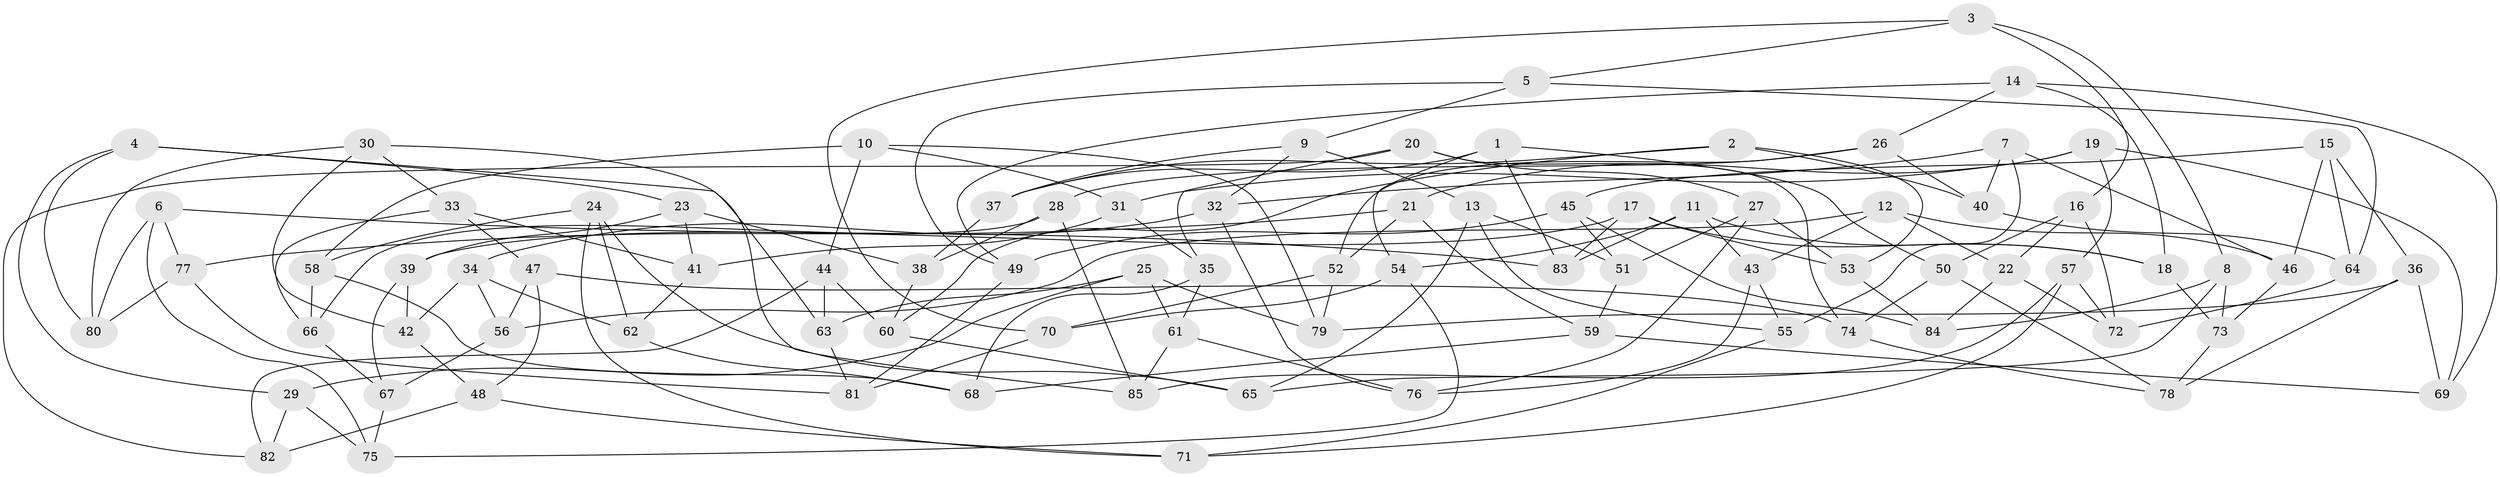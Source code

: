 // Generated by graph-tools (version 1.1) at 2025/16/03/09/25 04:16:42]
// undirected, 85 vertices, 170 edges
graph export_dot {
graph [start="1"]
  node [color=gray90,style=filled];
  1;
  2;
  3;
  4;
  5;
  6;
  7;
  8;
  9;
  10;
  11;
  12;
  13;
  14;
  15;
  16;
  17;
  18;
  19;
  20;
  21;
  22;
  23;
  24;
  25;
  26;
  27;
  28;
  29;
  30;
  31;
  32;
  33;
  34;
  35;
  36;
  37;
  38;
  39;
  40;
  41;
  42;
  43;
  44;
  45;
  46;
  47;
  48;
  49;
  50;
  51;
  52;
  53;
  54;
  55;
  56;
  57;
  58;
  59;
  60;
  61;
  62;
  63;
  64;
  65;
  66;
  67;
  68;
  69;
  70;
  71;
  72;
  73;
  74;
  75;
  76;
  77;
  78;
  79;
  80;
  81;
  82;
  83;
  84;
  85;
  1 -- 50;
  1 -- 37;
  1 -- 54;
  1 -- 83;
  2 -- 60;
  2 -- 37;
  2 -- 53;
  2 -- 40;
  3 -- 5;
  3 -- 70;
  3 -- 8;
  3 -- 16;
  4 -- 29;
  4 -- 63;
  4 -- 23;
  4 -- 80;
  5 -- 9;
  5 -- 49;
  5 -- 64;
  6 -- 75;
  6 -- 83;
  6 -- 80;
  6 -- 77;
  7 -- 40;
  7 -- 32;
  7 -- 55;
  7 -- 46;
  8 -- 73;
  8 -- 65;
  8 -- 84;
  9 -- 13;
  9 -- 37;
  9 -- 32;
  10 -- 31;
  10 -- 58;
  10 -- 79;
  10 -- 44;
  11 -- 54;
  11 -- 18;
  11 -- 43;
  11 -- 83;
  12 -- 43;
  12 -- 22;
  12 -- 46;
  12 -- 56;
  13 -- 51;
  13 -- 65;
  13 -- 55;
  14 -- 26;
  14 -- 49;
  14 -- 18;
  14 -- 69;
  15 -- 46;
  15 -- 64;
  15 -- 45;
  15 -- 36;
  16 -- 72;
  16 -- 22;
  16 -- 50;
  17 -- 83;
  17 -- 39;
  17 -- 53;
  17 -- 18;
  18 -- 73;
  19 -- 31;
  19 -- 69;
  19 -- 21;
  19 -- 57;
  20 -- 74;
  20 -- 35;
  20 -- 27;
  20 -- 82;
  21 -- 52;
  21 -- 59;
  21 -- 77;
  22 -- 72;
  22 -- 84;
  23 -- 39;
  23 -- 41;
  23 -- 38;
  24 -- 58;
  24 -- 65;
  24 -- 71;
  24 -- 62;
  25 -- 79;
  25 -- 61;
  25 -- 29;
  25 -- 63;
  26 -- 52;
  26 -- 28;
  26 -- 40;
  27 -- 53;
  27 -- 51;
  27 -- 76;
  28 -- 38;
  28 -- 85;
  28 -- 66;
  29 -- 75;
  29 -- 82;
  30 -- 80;
  30 -- 42;
  30 -- 85;
  30 -- 33;
  31 -- 41;
  31 -- 35;
  32 -- 34;
  32 -- 76;
  33 -- 47;
  33 -- 41;
  33 -- 66;
  34 -- 62;
  34 -- 42;
  34 -- 56;
  35 -- 68;
  35 -- 61;
  36 -- 78;
  36 -- 69;
  36 -- 79;
  37 -- 38;
  38 -- 60;
  39 -- 67;
  39 -- 42;
  40 -- 64;
  41 -- 62;
  42 -- 48;
  43 -- 76;
  43 -- 55;
  44 -- 82;
  44 -- 63;
  44 -- 60;
  45 -- 49;
  45 -- 84;
  45 -- 51;
  46 -- 73;
  47 -- 74;
  47 -- 56;
  47 -- 48;
  48 -- 82;
  48 -- 71;
  49 -- 81;
  50 -- 74;
  50 -- 78;
  51 -- 59;
  52 -- 79;
  52 -- 70;
  53 -- 84;
  54 -- 70;
  54 -- 75;
  55 -- 71;
  56 -- 67;
  57 -- 72;
  57 -- 71;
  57 -- 85;
  58 -- 68;
  58 -- 66;
  59 -- 69;
  59 -- 68;
  60 -- 65;
  61 -- 76;
  61 -- 85;
  62 -- 68;
  63 -- 81;
  64 -- 72;
  66 -- 67;
  67 -- 75;
  70 -- 81;
  73 -- 78;
  74 -- 78;
  77 -- 81;
  77 -- 80;
}
